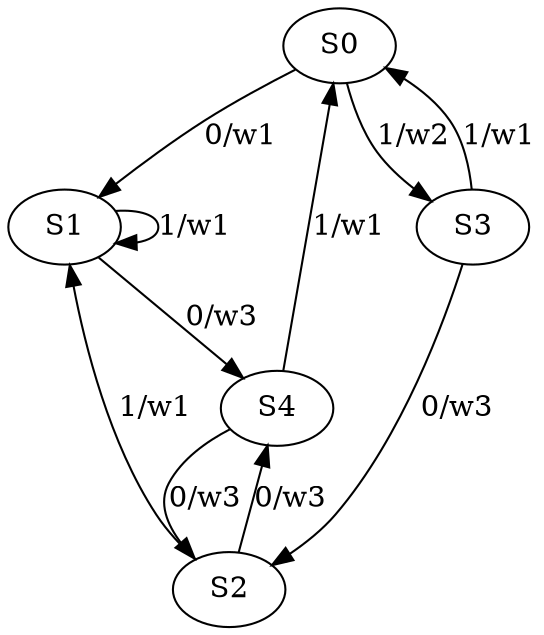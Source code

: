 digraph MealyMachine {
  S0 [label="S0"];
  S1 [label="S1"];
  S2 [label="S2"];
  S3 [label="S3"];
  S4 [label="S4"];

  S0 -> S1 [label="0/w1"];
  S0 -> S3 [label="1/w2"];
  S1 -> S4 [label="0/w3"];
  S1 -> S1 [label="1/w1"];
  S2 -> S4 [label="0/w3"];
  S2 -> S1 [label="1/w1"];
  S3 -> S2 [label="0/w3"];
  S3 -> S0 [label="1/w1"];
  S4 -> S2 [label="0/w3"];
  S4 -> S0 [label="1/w1"];
}
